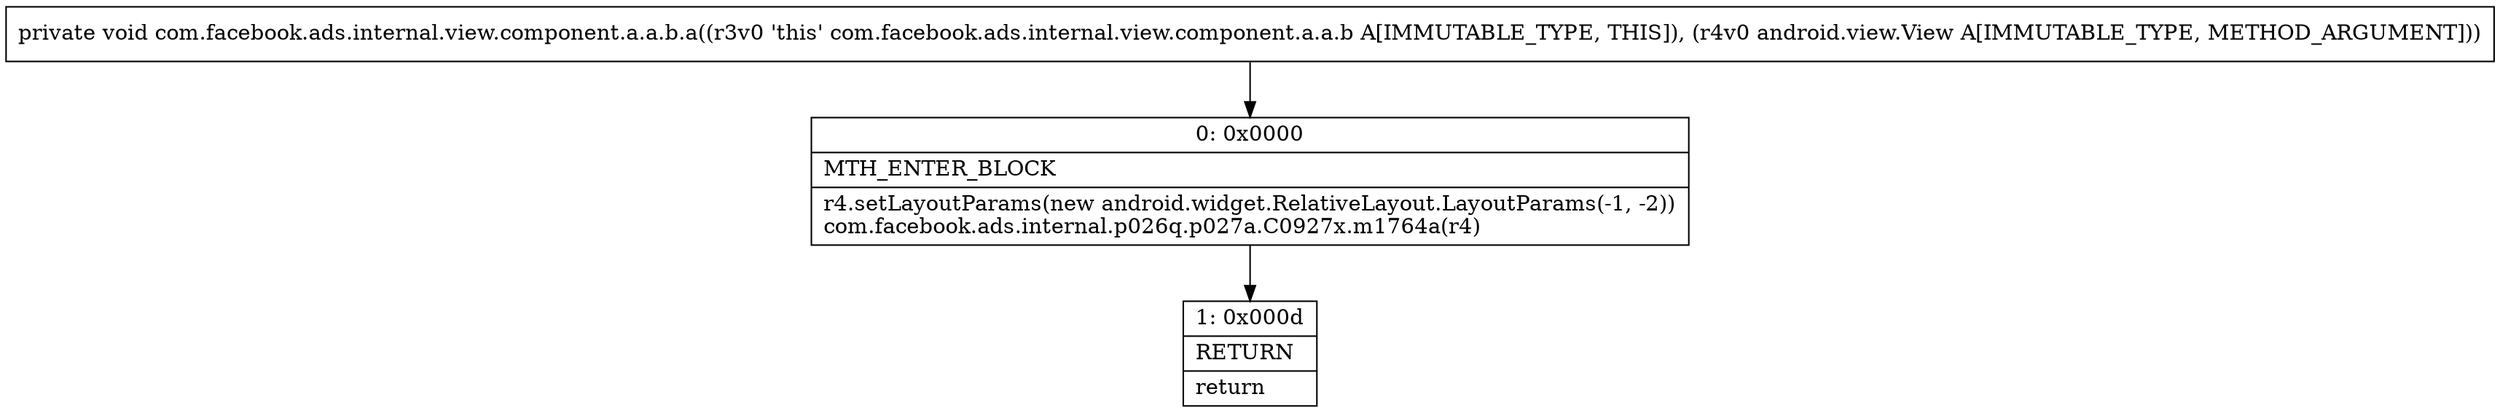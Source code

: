 digraph "CFG forcom.facebook.ads.internal.view.component.a.a.b.a(Landroid\/view\/View;)V" {
Node_0 [shape=record,label="{0\:\ 0x0000|MTH_ENTER_BLOCK\l|r4.setLayoutParams(new android.widget.RelativeLayout.LayoutParams(\-1, \-2))\lcom.facebook.ads.internal.p026q.p027a.C0927x.m1764a(r4)\l}"];
Node_1 [shape=record,label="{1\:\ 0x000d|RETURN\l|return\l}"];
MethodNode[shape=record,label="{private void com.facebook.ads.internal.view.component.a.a.b.a((r3v0 'this' com.facebook.ads.internal.view.component.a.a.b A[IMMUTABLE_TYPE, THIS]), (r4v0 android.view.View A[IMMUTABLE_TYPE, METHOD_ARGUMENT])) }"];
MethodNode -> Node_0;
Node_0 -> Node_1;
}

